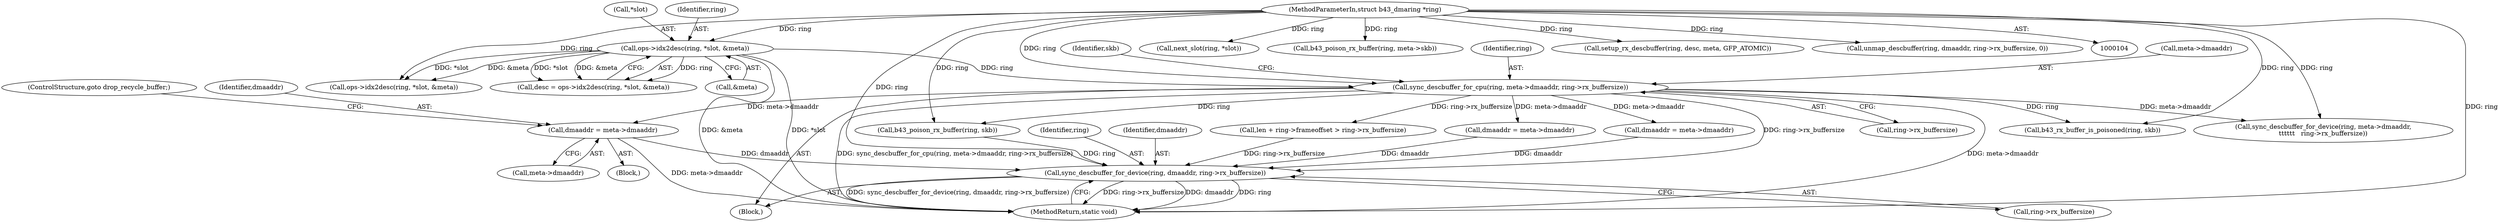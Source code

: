digraph "0_linux_c85ce65ecac078ab1a1835c87c4a6319cf74660a@pointer" {
"1000189" [label="(Call,dmaaddr = meta->dmaaddr)"];
"1000129" [label="(Call,sync_descbuffer_for_cpu(ring, meta->dmaaddr, ring->rx_buffersize))"];
"1000123" [label="(Call,ops->idx2desc(ring, *slot, &meta))"];
"1000105" [label="(MethodParameterIn,struct b43_dmaring *ring)"];
"1000345" [label="(Call,sync_descbuffer_for_device(ring, dmaaddr, ring->rx_buffersize))"];
"1000138" [label="(Identifier,skb)"];
"1000129" [label="(Call,sync_descbuffer_for_cpu(ring, meta->dmaaddr, ring->rx_buffersize))"];
"1000197" [label="(Call,b43_rx_buffer_is_poisoned(ring, skb))"];
"1000261" [label="(Call,next_slot(ring, *slot))"];
"1000245" [label="(Call,b43_poison_rx_buffer(ring, meta->skb))"];
"1000191" [label="(Call,meta->dmaaddr)"];
"1000250" [label="(Call,sync_descbuffer_for_device(ring, meta->dmaaddr,\n\t\t\t\t\t\t   ring->rx_buffersize))"];
"1000127" [label="(Call,&meta)"];
"1000194" [label="(ControlStructure,goto drop_recycle_buffer;)"];
"1000130" [label="(Identifier,ring)"];
"1000189" [label="(Call,dmaaddr = meta->dmaaddr)"];
"1000297" [label="(Call,setup_rx_descbuffer(ring, desc, meta, GFP_ATOMIC))"];
"1000216" [label="(Call,len + ring->frameoffset > ring->rx_buffersize)"];
"1000107" [label="(Block,)"];
"1000125" [label="(Call,*slot)"];
"1000188" [label="(Block,)"];
"1000314" [label="(Call,unmap_descbuffer(ring, dmaaddr, ring->rx_buffersize, 0))"];
"1000348" [label="(Call,ring->rx_buffersize)"];
"1000345" [label="(Call,sync_descbuffer_for_device(ring, dmaaddr, ring->rx_buffersize))"];
"1000134" [label="(Call,ring->rx_buffersize)"];
"1000290" [label="(Call,dmaaddr = meta->dmaaddr)"];
"1000131" [label="(Call,meta->dmaaddr)"];
"1000239" [label="(Call,ops->idx2desc(ring, *slot, &meta))"];
"1000123" [label="(Call,ops->idx2desc(ring, *slot, &meta))"];
"1000121" [label="(Call,desc = ops->idx2desc(ring, *slot, &meta))"];
"1000190" [label="(Identifier,dmaaddr)"];
"1000346" [label="(Identifier,ring)"];
"1000208" [label="(Call,dmaaddr = meta->dmaaddr)"];
"1000347" [label="(Identifier,dmaaddr)"];
"1000105" [label="(MethodParameterIn,struct b43_dmaring *ring)"];
"1000351" [label="(MethodReturn,static void)"];
"1000342" [label="(Call,b43_poison_rx_buffer(ring, skb))"];
"1000124" [label="(Identifier,ring)"];
"1000189" -> "1000188"  [label="AST: "];
"1000189" -> "1000191"  [label="CFG: "];
"1000190" -> "1000189"  [label="AST: "];
"1000191" -> "1000189"  [label="AST: "];
"1000194" -> "1000189"  [label="CFG: "];
"1000189" -> "1000351"  [label="DDG: meta->dmaaddr"];
"1000129" -> "1000189"  [label="DDG: meta->dmaaddr"];
"1000189" -> "1000345"  [label="DDG: dmaaddr"];
"1000129" -> "1000107"  [label="AST: "];
"1000129" -> "1000134"  [label="CFG: "];
"1000130" -> "1000129"  [label="AST: "];
"1000131" -> "1000129"  [label="AST: "];
"1000134" -> "1000129"  [label="AST: "];
"1000138" -> "1000129"  [label="CFG: "];
"1000129" -> "1000351"  [label="DDG: sync_descbuffer_for_cpu(ring, meta->dmaaddr, ring->rx_buffersize)"];
"1000129" -> "1000351"  [label="DDG: meta->dmaaddr"];
"1000123" -> "1000129"  [label="DDG: ring"];
"1000105" -> "1000129"  [label="DDG: ring"];
"1000129" -> "1000197"  [label="DDG: ring"];
"1000129" -> "1000208"  [label="DDG: meta->dmaaddr"];
"1000129" -> "1000216"  [label="DDG: ring->rx_buffersize"];
"1000129" -> "1000250"  [label="DDG: meta->dmaaddr"];
"1000129" -> "1000290"  [label="DDG: meta->dmaaddr"];
"1000129" -> "1000342"  [label="DDG: ring"];
"1000129" -> "1000345"  [label="DDG: ring->rx_buffersize"];
"1000123" -> "1000121"  [label="AST: "];
"1000123" -> "1000127"  [label="CFG: "];
"1000124" -> "1000123"  [label="AST: "];
"1000125" -> "1000123"  [label="AST: "];
"1000127" -> "1000123"  [label="AST: "];
"1000121" -> "1000123"  [label="CFG: "];
"1000123" -> "1000351"  [label="DDG: &meta"];
"1000123" -> "1000351"  [label="DDG: *slot"];
"1000123" -> "1000121"  [label="DDG: ring"];
"1000123" -> "1000121"  [label="DDG: *slot"];
"1000123" -> "1000121"  [label="DDG: &meta"];
"1000105" -> "1000123"  [label="DDG: ring"];
"1000123" -> "1000239"  [label="DDG: *slot"];
"1000123" -> "1000239"  [label="DDG: &meta"];
"1000105" -> "1000104"  [label="AST: "];
"1000105" -> "1000351"  [label="DDG: ring"];
"1000105" -> "1000197"  [label="DDG: ring"];
"1000105" -> "1000239"  [label="DDG: ring"];
"1000105" -> "1000245"  [label="DDG: ring"];
"1000105" -> "1000250"  [label="DDG: ring"];
"1000105" -> "1000261"  [label="DDG: ring"];
"1000105" -> "1000297"  [label="DDG: ring"];
"1000105" -> "1000314"  [label="DDG: ring"];
"1000105" -> "1000342"  [label="DDG: ring"];
"1000105" -> "1000345"  [label="DDG: ring"];
"1000345" -> "1000107"  [label="AST: "];
"1000345" -> "1000348"  [label="CFG: "];
"1000346" -> "1000345"  [label="AST: "];
"1000347" -> "1000345"  [label="AST: "];
"1000348" -> "1000345"  [label="AST: "];
"1000351" -> "1000345"  [label="CFG: "];
"1000345" -> "1000351"  [label="DDG: ring->rx_buffersize"];
"1000345" -> "1000351"  [label="DDG: dmaaddr"];
"1000345" -> "1000351"  [label="DDG: ring"];
"1000345" -> "1000351"  [label="DDG: sync_descbuffer_for_device(ring, dmaaddr, ring->rx_buffersize)"];
"1000342" -> "1000345"  [label="DDG: ring"];
"1000290" -> "1000345"  [label="DDG: dmaaddr"];
"1000208" -> "1000345"  [label="DDG: dmaaddr"];
"1000216" -> "1000345"  [label="DDG: ring->rx_buffersize"];
}
